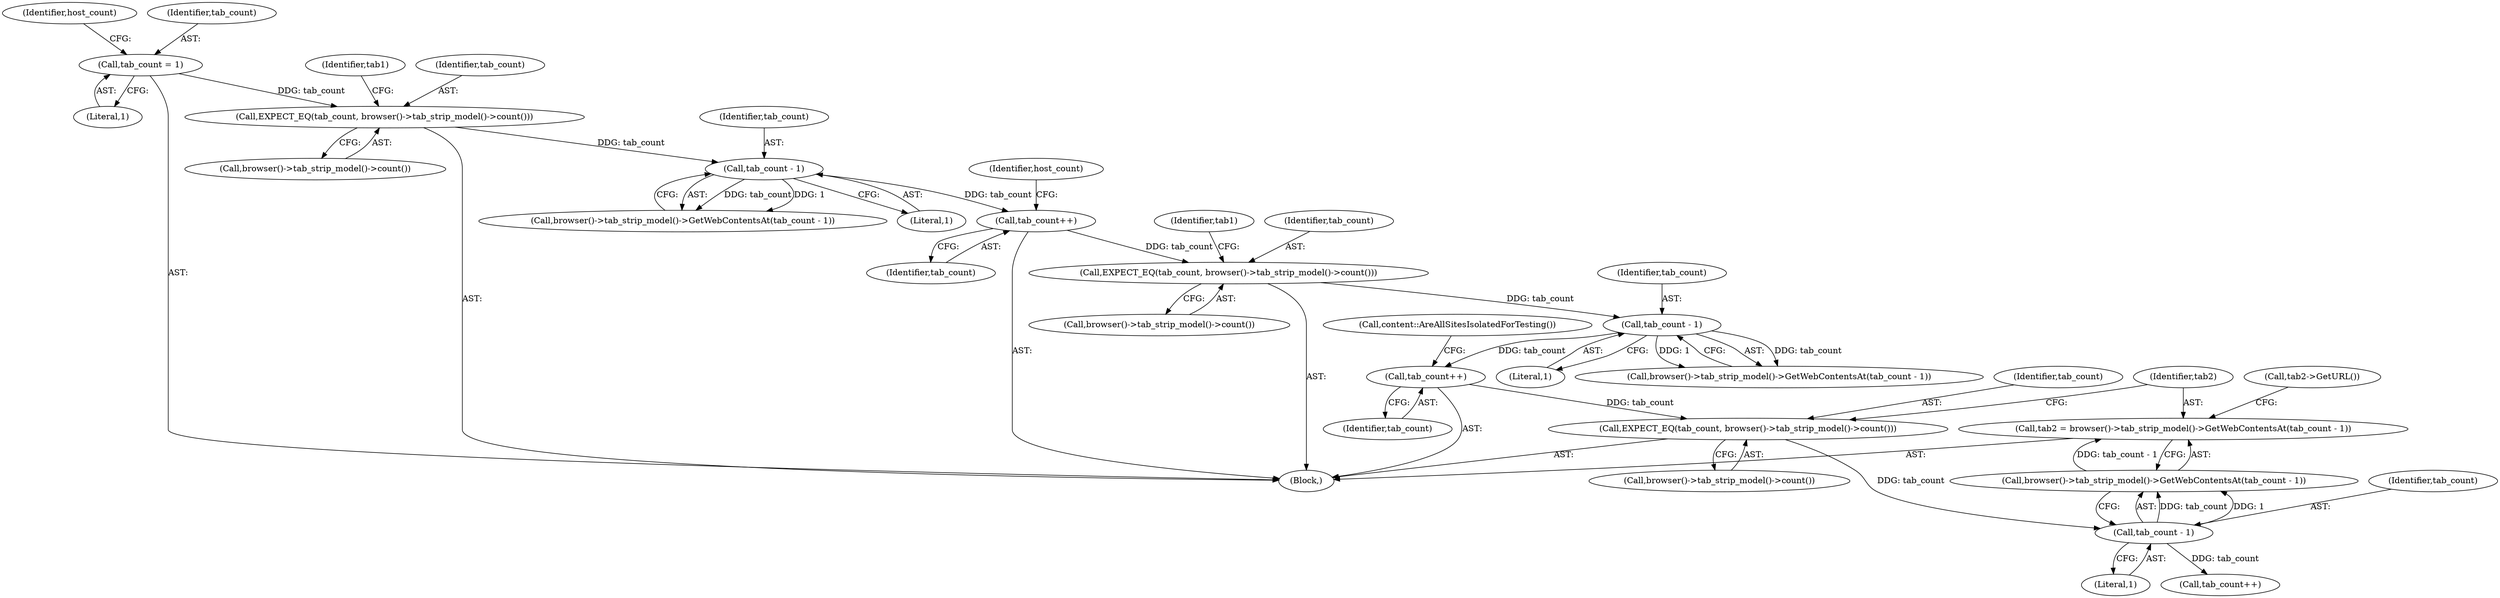 digraph "0_Chrome_1f5ad409dbf5334523931df37598ea49e9849c87@pointer" {
"1000204" [label="(Call,tab2 = browser()->tab_strip_model()->GetWebContentsAt(tab_count - 1))"];
"1000206" [label="(Call,browser()->tab_strip_model()->GetWebContentsAt(tab_count - 1))"];
"1000207" [label="(Call,tab_count - 1)"];
"1000201" [label="(Call,EXPECT_EQ(tab_count, browser()->tab_strip_model()->count()))"];
"1000195" [label="(Call,tab_count++)"];
"1000174" [label="(Call,tab_count - 1)"];
"1000168" [label="(Call,EXPECT_EQ(tab_count, browser()->tab_strip_model()->count()))"];
"1000164" [label="(Call,tab_count++)"];
"1000146" [label="(Call,tab_count - 1)"];
"1000140" [label="(Call,EXPECT_EQ(tab_count, browser()->tab_strip_model()->count()))"];
"1000103" [label="(Call,tab_count = 1)"];
"1000105" [label="(Literal,1)"];
"1000146" [label="(Call,tab_count - 1)"];
"1000203" [label="(Call,browser()->tab_strip_model()->count())"];
"1000145" [label="(Call,browser()->tab_strip_model()->GetWebContentsAt(tab_count - 1))"];
"1000172" [label="(Identifier,tab1)"];
"1000140" [label="(Call,EXPECT_EQ(tab_count, browser()->tab_strip_model()->count()))"];
"1000165" [label="(Identifier,tab_count)"];
"1000142" [label="(Call,browser()->tab_strip_model()->count())"];
"1000209" [label="(Literal,1)"];
"1000170" [label="(Call,browser()->tab_strip_model()->count())"];
"1000206" [label="(Call,browser()->tab_strip_model()->GetWebContentsAt(tab_count - 1))"];
"1000175" [label="(Identifier,tab_count)"];
"1000164" [label="(Call,tab_count++)"];
"1000168" [label="(Call,EXPECT_EQ(tab_count, browser()->tab_strip_model()->count()))"];
"1000204" [label="(Call,tab2 = browser()->tab_strip_model()->GetWebContentsAt(tab_count - 1))"];
"1000176" [label="(Literal,1)"];
"1000144" [label="(Identifier,tab1)"];
"1000147" [label="(Identifier,tab_count)"];
"1000167" [label="(Identifier,host_count)"];
"1000198" [label="(Call,content::AreAllSitesIsolatedForTesting())"];
"1000148" [label="(Literal,1)"];
"1000195" [label="(Call,tab_count++)"];
"1000108" [label="(Identifier,host_count)"];
"1000196" [label="(Identifier,tab_count)"];
"1000174" [label="(Call,tab_count - 1)"];
"1000208" [label="(Identifier,tab_count)"];
"1000169" [label="(Identifier,tab_count)"];
"1000211" [label="(Call,tab2->GetURL())"];
"1000231" [label="(Call,tab_count++)"];
"1000101" [label="(Block,)"];
"1000173" [label="(Call,browser()->tab_strip_model()->GetWebContentsAt(tab_count - 1))"];
"1000207" [label="(Call,tab_count - 1)"];
"1000205" [label="(Identifier,tab2)"];
"1000141" [label="(Identifier,tab_count)"];
"1000202" [label="(Identifier,tab_count)"];
"1000201" [label="(Call,EXPECT_EQ(tab_count, browser()->tab_strip_model()->count()))"];
"1000104" [label="(Identifier,tab_count)"];
"1000103" [label="(Call,tab_count = 1)"];
"1000204" -> "1000101"  [label="AST: "];
"1000204" -> "1000206"  [label="CFG: "];
"1000205" -> "1000204"  [label="AST: "];
"1000206" -> "1000204"  [label="AST: "];
"1000211" -> "1000204"  [label="CFG: "];
"1000206" -> "1000204"  [label="DDG: tab_count - 1"];
"1000206" -> "1000207"  [label="CFG: "];
"1000207" -> "1000206"  [label="AST: "];
"1000207" -> "1000206"  [label="DDG: tab_count"];
"1000207" -> "1000206"  [label="DDG: 1"];
"1000207" -> "1000209"  [label="CFG: "];
"1000208" -> "1000207"  [label="AST: "];
"1000209" -> "1000207"  [label="AST: "];
"1000201" -> "1000207"  [label="DDG: tab_count"];
"1000207" -> "1000231"  [label="DDG: tab_count"];
"1000201" -> "1000101"  [label="AST: "];
"1000201" -> "1000203"  [label="CFG: "];
"1000202" -> "1000201"  [label="AST: "];
"1000203" -> "1000201"  [label="AST: "];
"1000205" -> "1000201"  [label="CFG: "];
"1000195" -> "1000201"  [label="DDG: tab_count"];
"1000195" -> "1000101"  [label="AST: "];
"1000195" -> "1000196"  [label="CFG: "];
"1000196" -> "1000195"  [label="AST: "];
"1000198" -> "1000195"  [label="CFG: "];
"1000174" -> "1000195"  [label="DDG: tab_count"];
"1000174" -> "1000173"  [label="AST: "];
"1000174" -> "1000176"  [label="CFG: "];
"1000175" -> "1000174"  [label="AST: "];
"1000176" -> "1000174"  [label="AST: "];
"1000173" -> "1000174"  [label="CFG: "];
"1000174" -> "1000173"  [label="DDG: tab_count"];
"1000174" -> "1000173"  [label="DDG: 1"];
"1000168" -> "1000174"  [label="DDG: tab_count"];
"1000168" -> "1000101"  [label="AST: "];
"1000168" -> "1000170"  [label="CFG: "];
"1000169" -> "1000168"  [label="AST: "];
"1000170" -> "1000168"  [label="AST: "];
"1000172" -> "1000168"  [label="CFG: "];
"1000164" -> "1000168"  [label="DDG: tab_count"];
"1000164" -> "1000101"  [label="AST: "];
"1000164" -> "1000165"  [label="CFG: "];
"1000165" -> "1000164"  [label="AST: "];
"1000167" -> "1000164"  [label="CFG: "];
"1000146" -> "1000164"  [label="DDG: tab_count"];
"1000146" -> "1000145"  [label="AST: "];
"1000146" -> "1000148"  [label="CFG: "];
"1000147" -> "1000146"  [label="AST: "];
"1000148" -> "1000146"  [label="AST: "];
"1000145" -> "1000146"  [label="CFG: "];
"1000146" -> "1000145"  [label="DDG: tab_count"];
"1000146" -> "1000145"  [label="DDG: 1"];
"1000140" -> "1000146"  [label="DDG: tab_count"];
"1000140" -> "1000101"  [label="AST: "];
"1000140" -> "1000142"  [label="CFG: "];
"1000141" -> "1000140"  [label="AST: "];
"1000142" -> "1000140"  [label="AST: "];
"1000144" -> "1000140"  [label="CFG: "];
"1000103" -> "1000140"  [label="DDG: tab_count"];
"1000103" -> "1000101"  [label="AST: "];
"1000103" -> "1000105"  [label="CFG: "];
"1000104" -> "1000103"  [label="AST: "];
"1000105" -> "1000103"  [label="AST: "];
"1000108" -> "1000103"  [label="CFG: "];
}
